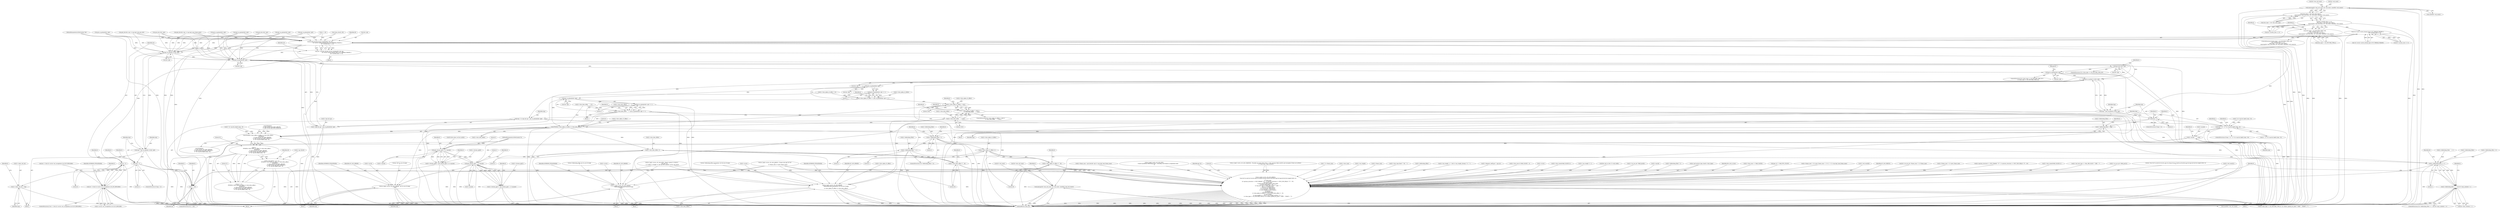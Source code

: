 digraph "0_FFmpeg_29ffeef5e73b8f41ff3a3f2242d356759c66f91f@API" {
"1002280" [label="(Call,memcmp(h0->last_ref_count, h0->ref_count, sizeof(h0->ref_count)))"];
"1002274" [label="(Call,slice_type != h0->last_slice_type ||\n         memcmp(h0->last_ref_count, h0->ref_count, sizeof(h0->ref_count)))"];
"1002268" [label="(Call,h0->current_slice == 0 ||\n         slice_type != h0->last_slice_type ||\n         memcmp(h0->last_ref_count, h0->ref_count, sizeof(h0->ref_count)))"];
"1002264" [label="(Call,slice_type != AV_PICTURE_TYPE_I &&\n        (h0->current_slice == 0 ||\n         slice_type != h0->last_slice_type ||\n         memcmp(h0->last_ref_count, h0->ref_count, sizeof(h0->ref_count))))"];
"1002417" [label="(Call,!(h->avctx->active_thread_type & FF_THREAD_FRAME) ||\n                                             h0->current_slice == 0)"];
"1002411" [label="(Call,ff_h264_decode_ref_pic_marking(h0, &h->gb,\n                                             !(h->avctx->active_thread_type & FF_THREAD_FRAME) ||\n                                             h0->current_slice == 0))"];
"1002409" [label="(Call,ret = ff_h264_decode_ref_pic_marking(h0, &h->gb,\n                                             !(h->avctx->active_thread_type & FF_THREAD_FRAME) ||\n                                             h0->current_slice == 0))"];
"1002433" [label="(Call,ret < 0)"];
"1002432" [label="(Call,ret < 0 && (h->avctx->err_recognition & AV_EF_EXPLODE))"];
"1002502" [label="(Call,get_ue_golomb_31(&h->gb))"];
"1002500" [label="(Call,tmp = get_ue_golomb_31(&h->gb))"];
"1002508" [label="(Call,tmp > 2)"];
"1002520" [label="(Call,h->cabac_init_idc = tmp)"];
"1002538" [label="(Call,get_se_golomb(&h->gb))"];
"1002530" [label="(Call,tmp = h->pps.init_qp + get_se_golomb(&h->gb))"];
"1002544" [label="(Call,tmp > 51 + 6 * (h->sps.bit_depth_luma - 8))"];
"1002558" [label="(Call,av_log(h->avctx, AV_LOG_ERROR, \"QP %u out of range\n\", tmp))"];
"1002567" [label="(Call,h->qscale       = tmp)"];
"1002578" [label="(Call,get_chroma_qp(h, 0, h->qscale))"];
"1002572" [label="(Call,h->chroma_qp[0] = get_chroma_qp(h, 0, h->qscale))"];
"1002590" [label="(Call,get_chroma_qp(h, 1, h->qscale))"];
"1002584" [label="(Call,h->chroma_qp[1] = get_chroma_qp(h, 1, h->qscale))"];
"1002844" [label="(Call,h != h0)"];
"1003314" [label="(Call,av_log(h->avctx, AV_LOG_DEBUG,\n               \"slice:%d %s mb:%d %c%s%s pps:%u frame:%d poc:%d/%d ref:%d/%d qp:%d loop:%d:%d:%d weight:%d%s %s\n\",\n               h->slice_num,\n               (h->picture_structure == PICT_FRAME ? \"F\" : h->picture_structure == PICT_TOP_FIELD ? \"T\" : \"B\"),\n               first_mb_in_slice,\n               av_get_picture_type_char(h->slice_type),\n               h->slice_type_fixed ? \" fix\" : \"\",\n               h->nal_unit_type == NAL_IDR_SLICE ? \" IDR\" : \"\",\n               pps_id, h->frame_num,\n               h->cur_pic_ptr->field_poc[0],\n               h->cur_pic_ptr->field_poc[1],\n               h->ref_count[0], h->ref_count[1],\n               h->qscale,\n               h->deblocking_filter,\n               h->slice_alpha_c0_offset / 2 - 26, h->slice_beta_offset / 2 - 26,\n               h->use_weight,\n               h->use_weight == 1 && h->use_weight_chroma ? \"c\" : \"\",\n               h->slice_type == AV_PICTURE_TYPE_B ? (h->direct_spatial_mv_pred ? \"SPAT\" : \"TEMP\") : \"\"))"];
"1002532" [label="(Call,h->pps.init_qp + get_se_golomb(&h->gb))"];
"1002602" [label="(Call,get_bits1(&h->gb))"];
"1002619" [label="(Call,get_se_golomb(&h->gb))"];
"1002648" [label="(Call,get_ue_golomb_31(&h->gb))"];
"1002646" [label="(Call,tmp = get_ue_golomb_31(&h->gb))"];
"1002654" [label="(Call,tmp > 2)"];
"1002658" [label="(Call,av_log(h->avctx, AV_LOG_ERROR,\n                   \"deblocking_filter_idc %u out of range\n\", tmp))"];
"1002667" [label="(Call,h->deblocking_filter = tmp)"];
"1002673" [label="(Call,h->deblocking_filter < 2)"];
"1002678" [label="(Call,h->deblocking_filter ^= 1)"];
"1002794" [label="(Call,h->deblocking_filter == 1)"];
"1002793" [label="(Call,h->deblocking_filter == 1 && h0->max_contexts > 1)"];
"1002693" [label="(Call,get_se_golomb(&h->gb))"];
"1002692" [label="(Call,get_se_golomb(&h->gb) << 1)"];
"1002688" [label="(Call,h->slice_alpha_c0_offset += get_se_golomb(&h->gb) << 1)"];
"1002712" [label="(Call,h->slice_alpha_c0_offset > 104U)"];
"1002711" [label="(Call,h->slice_alpha_c0_offset > 104U ||\n                h->slice_beta_offset     > 104U)"];
"1002723" [label="(Call,av_log(h->avctx, AV_LOG_ERROR,\n                       \"deblocking filter parameters %d %d out of range\n\",\n                       h->slice_alpha_c0_offset, h->slice_beta_offset))"];
"1002865" [label="(Call,FFMIN(h->slice_alpha_c0_offset, h->slice_beta_offset))"];
"1002864" [label="(Call,FFMIN(h->slice_alpha_c0_offset, h->slice_beta_offset) -\n                   FFMAX3(0,\n                          h->pps.chroma_qp_index_offset[0],\n                          h->pps.chroma_qp_index_offset[1]) +\n                   6 * (h->sps.bit_depth_luma - 8))"];
"1002862" [label="(Call,52 -\n                   FFMIN(h->slice_alpha_c0_offset, h->slice_beta_offset) -\n                   FFMAX3(0,\n                          h->pps.chroma_qp_index_offset[0],\n                          h->pps.chroma_qp_index_offset[1]) +\n                   6 * (h->sps.bit_depth_luma - 8))"];
"1002856" [label="(Call,h->qp_thresh = 15 + 52 -\n                   FFMIN(h->slice_alpha_c0_offset, h->slice_beta_offset) -\n                   FFMAX3(0,\n                          h->pps.chroma_qp_index_offset[0],\n                          h->pps.chroma_qp_index_offset[1]) +\n                   6 * (h->sps.bit_depth_luma - 8))"];
"1002860" [label="(Call,15 + 52 -\n                   FFMIN(h->slice_alpha_c0_offset, h->slice_beta_offset) -\n                   FFMAX3(0,\n                          h->pps.chroma_qp_index_offset[0],\n                          h->pps.chroma_qp_index_offset[1]) +\n                   6 * (h->sps.bit_depth_luma - 8))"];
"1003392" [label="(Call,h->slice_alpha_c0_offset / 2)"];
"1003391" [label="(Call,h->slice_alpha_c0_offset / 2 - 26)"];
"1003399" [label="(Call,h->slice_beta_offset / 2)"];
"1003398" [label="(Call,h->slice_beta_offset / 2 - 26)"];
"1002704" [label="(Call,get_se_golomb(&h->gb))"];
"1002703" [label="(Call,get_se_golomb(&h->gb) << 1)"];
"1002699" [label="(Call,h->slice_beta_offset     += get_se_golomb(&h->gb) << 1)"];
"1002717" [label="(Call,h->slice_beta_offset     > 104U)"];
"1002903" [label="(Call,memcpy(h0->last_ref_count, h0->ref_count, sizeof(h0->last_ref_count)))"];
"1002910" [label="(Call,sizeof(h0->last_ref_count))"];
"1002692" [label="(Call,get_se_golomb(&h->gb) << 1)"];
"1002539" [label="(Call,&h->gb)"];
"1002195" [label="(Call,get_se_golomb(&h->gb))"];
"1002634" [label="(Call,h->slice_beta_offset     = 52)"];
"1003420" [label="(Call,h->slice_type == AV_PICTURE_TYPE_B ? (h->direct_spatial_mv_pred ? \"SPAT\" : \"TEMP\") : \"\")"];
"1000997" [label="(Call,get_bits(&h->gb, h->sps.log2_max_frame_num))"];
"1002646" [label="(Call,tmp = get_ue_golomb_31(&h->gb))"];
"1002435" [label="(Literal,0)"];
"1002411" [label="(Call,ff_h264_decode_ref_pic_marking(h0, &h->gb,\n                                             !(h->avctx->active_thread_type & FF_THREAD_FRAME) ||\n                                             h0->current_slice == 0))"];
"1002510" [label="(Literal,2)"];
"1003375" [label="(Call,h->ref_count[0])"];
"1003404" [label="(Literal,26)"];
"1002698" [label="(Literal,1)"];
"1002673" [label="(Call,h->deblocking_filter < 2)"];
"1002716" [label="(Literal,104U)"];
"1002566" [label="(Identifier,AVERROR_INVALIDDATA)"];
"1003318" [label="(Identifier,AV_LOG_DEBUG)"];
"1002543" [label="(ControlStructure,if (tmp > 51 + 6 * (h->sps.bit_depth_luma - 8)))"];
"1002568" [label="(Call,h->qscale)"];
"1001763" [label="(Call,h0->cur_pic_ptr->frame_num != h->frame_num)"];
"1002711" [label="(Call,h->slice_alpha_c0_offset > 104U ||\n                h->slice_beta_offset     > 104U)"];
"1002499" [label="(Block,)"];
"1002699" [label="(Call,h->slice_beta_offset     += get_se_golomb(&h->gb) << 1)"];
"1002524" [label="(Identifier,tmp)"];
"1001451" [label="(Call,h->frame_num != h->prev_frame_num)"];
"1002546" [label="(Call,51 + 6 * (h->sps.bit_depth_luma - 8))"];
"1002703" [label="(Call,get_se_golomb(&h->gb) << 1)"];
"1002439" [label="(Identifier,h)"];
"1002591" [label="(Identifier,h)"];
"1003406" [label="(Identifier,h)"];
"1002418" [label="(Call,!(h->avctx->active_thread_type & FF_THREAD_FRAME))"];
"1002560" [label="(Identifier,h)"];
"1002846" [label="(Identifier,h0)"];
"1003323" [label="(Call,h->picture_structure == PICT_FRAME ? \"F\" : h->picture_structure == PICT_TOP_FIELD ? \"T\" : \"B\")"];
"1002679" [label="(Call,h->deblocking_filter)"];
"1002563" [label="(Literal,\"QP %u out of range\n\")"];
"1002658" [label="(Call,av_log(h->avctx, AV_LOG_ERROR,\n                   \"deblocking_filter_idc %u out of range\n\", tmp))"];
"1002263" [label="(ControlStructure,if (slice_type != AV_PICTURE_TYPE_I &&\n        (h0->current_slice == 0 ||\n         slice_type != h0->last_slice_type ||\n         memcmp(h0->last_ref_count, h0->ref_count, sizeof(h0->ref_count)))))"];
"1002968" [label="(Call,h->slice_num&(MAX_SLICES-1))"];
"1002671" [label="(Identifier,tmp)"];
"1002713" [label="(Call,h->slice_alpha_c0_offset)"];
"1002573" [label="(Call,h->chroma_qp[0])"];
"1002662" [label="(Identifier,AV_LOG_ERROR)"];
"1002268" [label="(Call,h0->current_slice == 0 ||\n         slice_type != h0->last_slice_type ||\n         memcmp(h0->last_ref_count, h0->ref_count, sizeof(h0->ref_count)))"];
"1002717" [label="(Call,h->slice_beta_offset     > 104U)"];
"1002269" [label="(Call,h0->current_slice == 0)"];
"1002557" [label="(Block,)"];
"1002596" [label="(ControlStructure,if (h->slice_type == AV_PICTURE_TYPE_SP))"];
"1002736" [label="(Identifier,AVERROR_INVALIDDATA)"];
"1002280" [label="(Call,memcmp(h0->last_ref_count, h0->ref_count, sizeof(h0->ref_count)))"];
"1002431" [label="(ControlStructure,if (ret < 0 && (h->avctx->err_recognition & AV_EF_EXPLODE)))"];
"1000125" [label="(MethodParameterIn,H264Context *h)"];
"1002572" [label="(Call,h->chroma_qp[0] = get_chroma_qp(h, 0, h->qscale))"];
"1001083" [label="(Call,get_bits1(&h->gb))"];
"1003349" [label="(Call,h->nal_unit_type == NAL_IDR_SLICE ? \" IDR\" : \"\")"];
"1003368" [label="(Call,h->cur_pic_ptr->field_poc[1])"];
"1002845" [label="(Identifier,h)"];
"1002620" [label="(Call,&h->gb)"];
"1002701" [label="(Identifier,h)"];
"1002500" [label="(Call,tmp = get_ue_golomb_31(&h->gb))"];
"1002864" [label="(Call,FFMIN(h->slice_alpha_c0_offset, h->slice_beta_offset) -\n                   FFMAX3(0,\n                          h->pps.chroma_qp_index_offset[0],\n                          h->pps.chroma_qp_index_offset[1]) +\n                   6 * (h->sps.bit_depth_luma - 8))"];
"1003319" [label="(Literal,\"slice:%d %s mb:%d %c%s%s pps:%u frame:%d poc:%d/%d ref:%d/%d qp:%d loop:%d:%d:%d weight:%d%s %s\n\")"];
"1003380" [label="(Call,h->ref_count[1])"];
"1002862" [label="(Call,52 -\n                   FFMIN(h->slice_alpha_c0_offset, h->slice_beta_offset) -\n                   FFMAX3(0,\n                          h->pps.chroma_qp_index_offset[0],\n                          h->pps.chroma_qp_index_offset[1]) +\n                   6 * (h->sps.bit_depth_luma - 8))"];
"1002426" [label="(Call,h0->current_slice == 0)"];
"1002869" [label="(Call,h->slice_beta_offset)"];
"1002659" [label="(Call,h->avctx)"];
"1002579" [label="(Identifier,h)"];
"1002408" [label="(Block,)"];
"1002599" [label="(Identifier,h)"];
"1000993" [label="(Call,h->frame_num = get_bits(&h->gb, h->sps.log2_max_frame_num))"];
"1003435" [label="(MethodReturn,static int)"];
"1002585" [label="(Call,h->chroma_qp[1])"];
"1003391" [label="(Call,h->slice_alpha_c0_offset / 2 - 26)"];
"1002611" [label="(Identifier,h)"];
"1002410" [label="(Identifier,ret)"];
"1002522" [label="(Identifier,h)"];
"1002447" [label="(Identifier,h)"];
"1002680" [label="(Identifier,h)"];
"1002587" [label="(Identifier,h)"];
"1002660" [label="(Identifier,h)"];
"1002709" [label="(Literal,1)"];
"1002795" [label="(Call,h->deblocking_filter)"];
"1002590" [label="(Call,get_chroma_qp(h, 1, h->qscale))"];
"1002649" [label="(Call,&h->gb)"];
"1002832" [label="(Call,av_log(h->avctx, AV_LOG_INFO,\n                       \"Cannot parallelize deblocking type 1, decoding such frames in sequential order\n\"))"];
"1002297" [label="(Identifier,h)"];
"1000887" [label="(Call,av_log(h->avctx, AV_LOG_INFO, \"Reinit context to %dx%d, \"\n               \"pix_fmt: %s\n\", h->width, h->height, av_get_pix_fmt_name(h->avctx->pix_fmt)))"];
"1002664" [label="(Identifier,tmp)"];
"1002727" [label="(Identifier,AV_LOG_ERROR)"];
"1002520" [label="(Call,h->cabac_init_idc = tmp)"];
"1002436" [label="(Call,h->avctx->err_recognition & AV_EF_EXPLODE)"];
"1002503" [label="(Call,&h->gb)"];
"1002722" [label="(Block,)"];
"1002293" [label="(Identifier,h)"];
"1002122" [label="(Call,get_ue_golomb(&h->gb))"];
"1002417" [label="(Call,!(h->avctx->active_thread_type & FF_THREAD_FRAME) ||\n                                             h0->current_slice == 0)"];
"1000127" [label="(Block,)"];
"1003357" [label="(Identifier,pps_id)"];
"1002509" [label="(Identifier,tmp)"];
"1002688" [label="(Call,h->slice_alpha_c0_offset += get_se_golomb(&h->gb) << 1)"];
"1002654" [label="(Call,tmp > 2)"];
"1003403" [label="(Literal,2)"];
"1002548" [label="(Call,6 * (h->sps.bit_depth_luma - 8))"];
"1002678" [label="(Call,h->deblocking_filter ^= 1)"];
"1003398" [label="(Call,h->slice_beta_offset / 2 - 26)"];
"1002798" [label="(Literal,1)"];
"1002668" [label="(Call,h->deblocking_filter)"];
"1002409" [label="(Call,ret = ff_h264_decode_ref_pic_marking(h0, &h->gb,\n                                             !(h->avctx->active_thread_type & FF_THREAD_FRAME) ||\n                                             h0->current_slice == 0))"];
"1002287" [label="(Call,sizeof(h0->ref_count))"];
"1002562" [label="(Identifier,AV_LOG_ERROR)"];
"1002544" [label="(Call,tmp > 51 + 6 * (h->sps.bit_depth_luma - 8))"];
"1002873" [label="(Call,FFMAX3(0,\n                          h->pps.chroma_qp_index_offset[0],\n                          h->pps.chroma_qp_index_offset[1]))"];
"1002916" [label="(Identifier,h)"];
"1002674" [label="(Call,h->deblocking_filter)"];
"1002648" [label="(Call,get_ue_golomb_31(&h->gb))"];
"1001500" [label="(Call,av_log(h->avctx, AV_LOG_DEBUG, \"Frame num gap %d %d\n\",\n                   h->frame_num, h->prev_frame_num))"];
"1002712" [label="(Call,h->slice_alpha_c0_offset > 104U)"];
"1002889" [label="(Call,6 * (h->sps.bit_depth_luma - 8))"];
"1001917" [label="(Call,h != h0)"];
"1003401" [label="(Identifier,h)"];
"1002593" [label="(Call,h->qscale)"];
"1002694" [label="(Call,&h->gb)"];
"1002485" [label="(Call,ff_h264_direct_ref_list_init(h))"];
"1003434" [label="(Literal,0)"];
"1002682" [label="(Literal,1)"];
"1002860" [label="(Call,15 + 52 -\n                   FFMIN(h->slice_alpha_c0_offset, h->slice_beta_offset) -\n                   FFMAX3(0,\n                          h->pps.chroma_qp_index_offset[0],\n                          h->pps.chroma_qp_index_offset[1]) +\n                   6 * (h->sps.bit_depth_luma - 8))"];
"1003399" [label="(Call,h->slice_beta_offset / 2)"];
"1001620" [label="(Call,ret < 0 && (h->avctx->err_recognition & AV_EF_EXPLODE))"];
"1002564" [label="(Identifier,tmp)"];
"1002984" [label="(Call,av_log(h->avctx, AV_LOG_WARNING, \"Possibly too many slices (%d >= %d), increase MAX_SLICES and recompile if there are artifacts\n\", h->slice_num, MAX_SLICES))"];
"1002672" [label="(ControlStructure,if (h->deblocking_filter < 2))"];
"1002903" [label="(Call,memcpy(h0->last_ref_count, h0->ref_count, sizeof(h0->last_ref_count)))"];
"1002874" [label="(Literal,0)"];
"1002907" [label="(Call,h0->ref_count)"];
"1002097" [label="(Call,2 * h->frame_num)"];
"1002508" [label="(Call,tmp > 2)"];
"1002675" [label="(Identifier,h)"];
"1002432" [label="(Call,ret < 0 && (h->avctx->err_recognition & AV_EF_EXPLODE))"];
"1002657" [label="(Block,)"];
"1002571" [label="(Identifier,tmp)"];
"1002533" [label="(Call,h->pps.init_qp)"];
"1002281" [label="(Call,h0->last_ref_count)"];
"1002559" [label="(Call,h->avctx)"];
"1002275" [label="(Call,slice_type != h0->last_slice_type)"];
"1002434" [label="(Identifier,ret)"];
"1002666" [label="(Identifier,AVERROR_INVALIDDATA)"];
"1002723" [label="(Call,av_log(h->avctx, AV_LOG_ERROR,\n                       \"deblocking filter parameters %d %d out of range\n\",\n                       h->slice_alpha_c0_offset, h->slice_beta_offset))"];
"1002581" [label="(Call,h->qscale)"];
"1003320" [label="(Call,h->slice_num)"];
"1003392" [label="(Call,h->slice_alpha_c0_offset / 2)"];
"1002714" [label="(Identifier,h)"];
"1003397" [label="(Literal,26)"];
"1002521" [label="(Call,h->cabac_init_idc)"];
"1003405" [label="(Call,h->use_weight)"];
"1002653" [label="(ControlStructure,if (tmp > 2))"];
"1002725" [label="(Identifier,h)"];
"1002787" [label="(Call,h->deblocking_filter = 0)"];
"1002507" [label="(ControlStructure,if (tmp > 2))"];
"1002592" [label="(Literal,1)"];
"1002904" [label="(Call,h0->last_ref_count)"];
"1002578" [label="(Call,get_chroma_qp(h, 0, h->qscale))"];
"1003358" [label="(Call,h->frame_num)"];
"1002580" [label="(Literal,0)"];
"1003343" [label="(Call,h->slice_type_fixed ? \" fix\" : \"\")"];
"1002801" [label="(Identifier,h0)"];
"1002863" [label="(Literal,52)"];
"1003313" [label="(Block,)"];
"1002705" [label="(Call,&h->gb)"];
"1002729" [label="(Call,h->slice_alpha_c0_offset)"];
"1002502" [label="(Call,get_ue_golomb_31(&h->gb))"];
"1002647" [label="(Identifier,tmp)"];
"1002538" [label="(Call,get_se_golomb(&h->gb))"];
"1002629" [label="(Call,h->slice_alpha_c0_offset = 52)"];
"1002858" [label="(Identifier,h)"];
"1002663" [label="(Literal,\"deblocking_filter_idc %u out of range\n\")"];
"1002168" [label="(Call,get_se_golomb(&h->gb))"];
"1003388" [label="(Call,h->deblocking_filter)"];
"1003408" [label="(Call,h->use_weight == 1 && h->use_weight_chroma ? \"c\" : \"\")"];
"1002626" [label="(Identifier,h)"];
"1002284" [label="(Call,h0->ref_count)"];
"1002545" [label="(Identifier,tmp)"];
"1002693" [label="(Call,get_se_golomb(&h->gb))"];
"1002140" [label="(Call,get_bits(&h->gb, h->sps.log2_max_poc_lsb))"];
"1002558" [label="(Call,av_log(h->avctx, AV_LOG_ERROR, \"QP %u out of range\n\", tmp))"];
"1002719" [label="(Identifier,h)"];
"1002655" [label="(Identifier,tmp)"];
"1001073" [label="(Call,get_bits1(&h->gb))"];
"1000980" [label="(Call,h->dequant_coeff_pps != pps_id)"];
"1002794" [label="(Call,h->deblocking_filter == 1)"];
"1002718" [label="(Call,h->slice_beta_offset)"];
"1002689" [label="(Call,h->slice_alpha_c0_offset)"];
"1002444" [label="(Identifier,AVERROR_INVALIDDATA)"];
"1002433" [label="(Call,ret < 0)"];
"1002856" [label="(Call,h->qp_thresh = 15 + 52 -\n                   FFMIN(h->slice_alpha_c0_offset, h->slice_beta_offset) -\n                   FFMAX3(0,\n                          h->pps.chroma_qp_index_offset[0],\n                          h->pps.chroma_qp_index_offset[1]) +\n                   6 * (h->sps.bit_depth_luma - 8))"];
"1002900" [label="(Identifier,h0)"];
"1002667" [label="(Call,h->deblocking_filter = tmp)"];
"1003013" [label="(Call,h->slice_num & (MAX_SLICES - 1))"];
"1002645" [label="(Block,)"];
"1002687" [label="(Block,)"];
"1002669" [label="(Identifier,h)"];
"1002265" [label="(Call,slice_type != AV_PICTURE_TYPE_I)"];
"1003396" [label="(Literal,2)"];
"1002274" [label="(Call,slice_type != h0->last_slice_type ||\n         memcmp(h0->last_ref_count, h0->ref_count, sizeof(h0->ref_count)))"];
"1002792" [label="(ControlStructure,if (h->deblocking_filter == 1 && h0->max_contexts > 1))"];
"1002532" [label="(Call,h->pps.init_qp + get_se_golomb(&h->gb))"];
"1002857" [label="(Call,h->qp_thresh)"];
"1002501" [label="(Identifier,tmp)"];
"1002619" [label="(Call,get_se_golomb(&h->gb))"];
"1002567" [label="(Call,h->qscale       = tmp)"];
"1002843" [label="(ControlStructure,if (h != h0))"];
"1002685" [label="(Identifier,h)"];
"1002721" [label="(Literal,104U)"];
"1002793" [label="(Call,h->deblocking_filter == 1 && h0->max_contexts > 1)"];
"1003315" [label="(Call,h->avctx)"];
"1002514" [label="(Identifier,h)"];
"1002624" [label="(Call,h->deblocking_filter     = 1)"];
"1002220" [label="(Call,get_se_golomb(&h->gb))"];
"1002951" [label="(Call,h->slice_num&(MAX_SLICES-1))"];
"1003410" [label="(Call,h->use_weight == 1)"];
"1001923" [label="(Call,clone_slice(h, h0))"];
"1002732" [label="(Call,h->slice_beta_offset)"];
"1002412" [label="(Identifier,h0)"];
"1002866" [label="(Call,h->slice_alpha_c0_offset)"];
"1002531" [label="(Identifier,tmp)"];
"1002603" [label="(Call,&h->gb)"];
"1002844" [label="(Call,h != h0)"];
"1002575" [label="(Identifier,h)"];
"1002704" [label="(Call,get_se_golomb(&h->gb))"];
"1002872" [label="(Call,FFMAX3(0,\n                          h->pps.chroma_qp_index_offset[0],\n                          h->pps.chroma_qp_index_offset[1]) +\n                   6 * (h->sps.bit_depth_luma - 8))"];
"1002700" [label="(Call,h->slice_beta_offset)"];
"1002264" [label="(Call,slice_type != AV_PICTURE_TYPE_I &&\n        (h0->current_slice == 0 ||\n         slice_type != h0->last_slice_type ||\n         memcmp(h0->last_ref_count, h0->ref_count, sizeof(h0->ref_count))))"];
"1002569" [label="(Identifier,h)"];
"1002728" [label="(Literal,\"deblocking filter parameters %d %d out of range\n\")"];
"1002248" [label="(Call,get_ue_golomb(&h->gb))"];
"1003314" [label="(Call,av_log(h->avctx, AV_LOG_DEBUG,\n               \"slice:%d %s mb:%d %c%s%s pps:%u frame:%d poc:%d/%d ref:%d/%d qp:%d loop:%d:%d:%d weight:%d%s %s\n\",\n               h->slice_num,\n               (h->picture_structure == PICT_FRAME ? \"F\" : h->picture_structure == PICT_TOP_FIELD ? \"T\" : \"B\"),\n               first_mb_in_slice,\n               av_get_picture_type_char(h->slice_type),\n               h->slice_type_fixed ? \" fix\" : \"\",\n               h->nal_unit_type == NAL_IDR_SLICE ? \" IDR\" : \"\",\n               pps_id, h->frame_num,\n               h->cur_pic_ptr->field_poc[0],\n               h->cur_pic_ptr->field_poc[1],\n               h->ref_count[0], h->ref_count[1],\n               h->qscale,\n               h->deblocking_filter,\n               h->slice_alpha_c0_offset / 2 - 26, h->slice_beta_offset / 2 - 26,\n               h->use_weight,\n               h->use_weight == 1 && h->use_weight_chroma ? \"c\" : \"\",\n               h->slice_type == AV_PICTURE_TYPE_B ? (h->direct_spatial_mv_pred ? \"SPAT\" : \"TEMP\") : \"\"))"];
"1002850" [label="(Identifier,h)"];
"1002584" [label="(Call,h->chroma_qp[1] = get_chroma_qp(h, 1, h->qscale))"];
"1002031" [label="(Call,first_mb_in_slice / h->mb_width)"];
"1002724" [label="(Call,h->avctx)"];
"1003361" [label="(Call,h->cur_pic_ptr->field_poc[0])"];
"1003385" [label="(Call,h->qscale)"];
"1002710" [label="(ControlStructure,if (h->slice_alpha_c0_offset > 104U ||\n                h->slice_beta_offset     > 104U))"];
"1002677" [label="(Literal,2)"];
"1002814" [label="(Call,h->deblocking_filter = 2)"];
"1002530" [label="(Call,tmp = h->pps.init_qp + get_se_golomb(&h->gb))"];
"1002861" [label="(Literal,15)"];
"1002607" [label="(ControlStructure,if (h->slice_type == AV_PICTURE_TYPE_SP ||\n        h->slice_type == AV_PICTURE_TYPE_SI))"];
"1003339" [label="(Call,av_get_picture_type_char(h->slice_type))"];
"1003393" [label="(Call,h->slice_alpha_c0_offset)"];
"1002602" [label="(Call,get_bits1(&h->gb))"];
"1003338" [label="(Identifier,first_mb_in_slice)"];
"1002978" [label="(Call,h->slice_num >= MAX_SLICES)"];
"1002799" [label="(Call,h0->max_contexts > 1)"];
"1002656" [label="(Literal,2)"];
"1002413" [label="(Call,&h->gb)"];
"1000306" [label="(Call,pps_id >= MAX_PPS_COUNT)"];
"1002865" [label="(Call,FFMIN(h->slice_alpha_c0_offset, h->slice_beta_offset))"];
"1003400" [label="(Call,h->slice_beta_offset)"];
"1002809" [label="(Identifier,h)"];
"1000126" [label="(MethodParameterIn,H264Context *h0)"];
"1001469" [label="(Call,h->frame_num != (h->prev_frame_num + 1) % (1 << h->sps.log2_max_frame_num))"];
"1002527" [label="(Identifier,h)"];
"1002742" [label="(Identifier,h)"];
"1002280" -> "1002274"  [label="AST: "];
"1002280" -> "1002287"  [label="CFG: "];
"1002281" -> "1002280"  [label="AST: "];
"1002284" -> "1002280"  [label="AST: "];
"1002287" -> "1002280"  [label="AST: "];
"1002274" -> "1002280"  [label="CFG: "];
"1002280" -> "1003435"  [label="DDG: "];
"1002280" -> "1003435"  [label="DDG: "];
"1002280" -> "1002274"  [label="DDG: "];
"1002280" -> "1002274"  [label="DDG: "];
"1002280" -> "1002903"  [label="DDG: "];
"1002274" -> "1002268"  [label="AST: "];
"1002274" -> "1002275"  [label="CFG: "];
"1002275" -> "1002274"  [label="AST: "];
"1002268" -> "1002274"  [label="CFG: "];
"1002274" -> "1003435"  [label="DDG: "];
"1002274" -> "1003435"  [label="DDG: "];
"1002274" -> "1002268"  [label="DDG: "];
"1002274" -> "1002268"  [label="DDG: "];
"1002275" -> "1002274"  [label="DDG: "];
"1002275" -> "1002274"  [label="DDG: "];
"1002268" -> "1002264"  [label="AST: "];
"1002268" -> "1002269"  [label="CFG: "];
"1002269" -> "1002268"  [label="AST: "];
"1002264" -> "1002268"  [label="CFG: "];
"1002268" -> "1003435"  [label="DDG: "];
"1002268" -> "1003435"  [label="DDG: "];
"1002268" -> "1002264"  [label="DDG: "];
"1002268" -> "1002264"  [label="DDG: "];
"1002269" -> "1002268"  [label="DDG: "];
"1002269" -> "1002268"  [label="DDG: "];
"1002268" -> "1002417"  [label="DDG: "];
"1002264" -> "1002263"  [label="AST: "];
"1002264" -> "1002265"  [label="CFG: "];
"1002265" -> "1002264"  [label="AST: "];
"1002293" -> "1002264"  [label="CFG: "];
"1002297" -> "1002264"  [label="CFG: "];
"1002264" -> "1003435"  [label="DDG: "];
"1002264" -> "1003435"  [label="DDG: "];
"1002264" -> "1003435"  [label="DDG: "];
"1002265" -> "1002264"  [label="DDG: "];
"1002265" -> "1002264"  [label="DDG: "];
"1002417" -> "1002411"  [label="AST: "];
"1002417" -> "1002418"  [label="CFG: "];
"1002417" -> "1002426"  [label="CFG: "];
"1002418" -> "1002417"  [label="AST: "];
"1002426" -> "1002417"  [label="AST: "];
"1002411" -> "1002417"  [label="CFG: "];
"1002417" -> "1003435"  [label="DDG: "];
"1002417" -> "1003435"  [label="DDG: "];
"1002417" -> "1002411"  [label="DDG: "];
"1002417" -> "1002411"  [label="DDG: "];
"1002418" -> "1002417"  [label="DDG: "];
"1002426" -> "1002417"  [label="DDG: "];
"1002426" -> "1002417"  [label="DDG: "];
"1002411" -> "1002409"  [label="AST: "];
"1002412" -> "1002411"  [label="AST: "];
"1002413" -> "1002411"  [label="AST: "];
"1002409" -> "1002411"  [label="CFG: "];
"1002411" -> "1003435"  [label="DDG: "];
"1002411" -> "1003435"  [label="DDG: "];
"1002411" -> "1003435"  [label="DDG: "];
"1002411" -> "1002409"  [label="DDG: "];
"1002411" -> "1002409"  [label="DDG: "];
"1002411" -> "1002409"  [label="DDG: "];
"1001917" -> "1002411"  [label="DDG: "];
"1001923" -> "1002411"  [label="DDG: "];
"1000126" -> "1002411"  [label="DDG: "];
"1001073" -> "1002411"  [label="DDG: "];
"1000997" -> "1002411"  [label="DDG: "];
"1002220" -> "1002411"  [label="DDG: "];
"1002248" -> "1002411"  [label="DDG: "];
"1002195" -> "1002411"  [label="DDG: "];
"1002168" -> "1002411"  [label="DDG: "];
"1001083" -> "1002411"  [label="DDG: "];
"1002122" -> "1002411"  [label="DDG: "];
"1002140" -> "1002411"  [label="DDG: "];
"1002411" -> "1002502"  [label="DDG: "];
"1002411" -> "1002538"  [label="DDG: "];
"1002411" -> "1002844"  [label="DDG: "];
"1002409" -> "1002408"  [label="AST: "];
"1002410" -> "1002409"  [label="AST: "];
"1002434" -> "1002409"  [label="CFG: "];
"1002409" -> "1003435"  [label="DDG: "];
"1002409" -> "1002433"  [label="DDG: "];
"1002433" -> "1002432"  [label="AST: "];
"1002433" -> "1002435"  [label="CFG: "];
"1002434" -> "1002433"  [label="AST: "];
"1002435" -> "1002433"  [label="AST: "];
"1002439" -> "1002433"  [label="CFG: "];
"1002432" -> "1002433"  [label="CFG: "];
"1002433" -> "1003435"  [label="DDG: "];
"1002433" -> "1002432"  [label="DDG: "];
"1002433" -> "1002432"  [label="DDG: "];
"1002432" -> "1002431"  [label="AST: "];
"1002432" -> "1002436"  [label="CFG: "];
"1002436" -> "1002432"  [label="AST: "];
"1002444" -> "1002432"  [label="CFG: "];
"1002447" -> "1002432"  [label="CFG: "];
"1002432" -> "1003435"  [label="DDG: "];
"1002432" -> "1003435"  [label="DDG: "];
"1002432" -> "1003435"  [label="DDG: "];
"1001620" -> "1002432"  [label="DDG: "];
"1002436" -> "1002432"  [label="DDG: "];
"1002436" -> "1002432"  [label="DDG: "];
"1002502" -> "1002500"  [label="AST: "];
"1002502" -> "1002503"  [label="CFG: "];
"1002503" -> "1002502"  [label="AST: "];
"1002500" -> "1002502"  [label="CFG: "];
"1002502" -> "1003435"  [label="DDG: "];
"1002502" -> "1002500"  [label="DDG: "];
"1001073" -> "1002502"  [label="DDG: "];
"1000997" -> "1002502"  [label="DDG: "];
"1002220" -> "1002502"  [label="DDG: "];
"1002248" -> "1002502"  [label="DDG: "];
"1002168" -> "1002502"  [label="DDG: "];
"1001083" -> "1002502"  [label="DDG: "];
"1002122" -> "1002502"  [label="DDG: "];
"1002140" -> "1002502"  [label="DDG: "];
"1002195" -> "1002502"  [label="DDG: "];
"1002502" -> "1002538"  [label="DDG: "];
"1002500" -> "1002499"  [label="AST: "];
"1002501" -> "1002500"  [label="AST: "];
"1002509" -> "1002500"  [label="CFG: "];
"1002500" -> "1003435"  [label="DDG: "];
"1002500" -> "1002508"  [label="DDG: "];
"1002508" -> "1002507"  [label="AST: "];
"1002508" -> "1002510"  [label="CFG: "];
"1002509" -> "1002508"  [label="AST: "];
"1002510" -> "1002508"  [label="AST: "];
"1002514" -> "1002508"  [label="CFG: "];
"1002522" -> "1002508"  [label="CFG: "];
"1002508" -> "1003435"  [label="DDG: "];
"1002508" -> "1003435"  [label="DDG: "];
"1002508" -> "1002520"  [label="DDG: "];
"1002520" -> "1002499"  [label="AST: "];
"1002520" -> "1002524"  [label="CFG: "];
"1002521" -> "1002520"  [label="AST: "];
"1002524" -> "1002520"  [label="AST: "];
"1002527" -> "1002520"  [label="CFG: "];
"1002520" -> "1003435"  [label="DDG: "];
"1002538" -> "1002532"  [label="AST: "];
"1002538" -> "1002539"  [label="CFG: "];
"1002539" -> "1002538"  [label="AST: "];
"1002532" -> "1002538"  [label="CFG: "];
"1002538" -> "1003435"  [label="DDG: "];
"1002538" -> "1002530"  [label="DDG: "];
"1002538" -> "1002532"  [label="DDG: "];
"1001073" -> "1002538"  [label="DDG: "];
"1000997" -> "1002538"  [label="DDG: "];
"1002220" -> "1002538"  [label="DDG: "];
"1002248" -> "1002538"  [label="DDG: "];
"1002168" -> "1002538"  [label="DDG: "];
"1001083" -> "1002538"  [label="DDG: "];
"1002122" -> "1002538"  [label="DDG: "];
"1002140" -> "1002538"  [label="DDG: "];
"1002195" -> "1002538"  [label="DDG: "];
"1002538" -> "1002602"  [label="DDG: "];
"1002538" -> "1002619"  [label="DDG: "];
"1002538" -> "1002648"  [label="DDG: "];
"1002530" -> "1000127"  [label="AST: "];
"1002530" -> "1002532"  [label="CFG: "];
"1002531" -> "1002530"  [label="AST: "];
"1002532" -> "1002530"  [label="AST: "];
"1002545" -> "1002530"  [label="CFG: "];
"1002530" -> "1003435"  [label="DDG: "];
"1002530" -> "1002544"  [label="DDG: "];
"1002544" -> "1002543"  [label="AST: "];
"1002544" -> "1002546"  [label="CFG: "];
"1002545" -> "1002544"  [label="AST: "];
"1002546" -> "1002544"  [label="AST: "];
"1002560" -> "1002544"  [label="CFG: "];
"1002569" -> "1002544"  [label="CFG: "];
"1002544" -> "1003435"  [label="DDG: "];
"1002544" -> "1003435"  [label="DDG: "];
"1002548" -> "1002544"  [label="DDG: "];
"1002548" -> "1002544"  [label="DDG: "];
"1002544" -> "1002558"  [label="DDG: "];
"1002544" -> "1002567"  [label="DDG: "];
"1002558" -> "1002557"  [label="AST: "];
"1002558" -> "1002564"  [label="CFG: "];
"1002559" -> "1002558"  [label="AST: "];
"1002562" -> "1002558"  [label="AST: "];
"1002563" -> "1002558"  [label="AST: "];
"1002564" -> "1002558"  [label="AST: "];
"1002566" -> "1002558"  [label="CFG: "];
"1002558" -> "1003435"  [label="DDG: "];
"1002558" -> "1003435"  [label="DDG: "];
"1002558" -> "1003435"  [label="DDG: "];
"1002558" -> "1003435"  [label="DDG: "];
"1000887" -> "1002558"  [label="DDG: "];
"1001500" -> "1002558"  [label="DDG: "];
"1002567" -> "1000127"  [label="AST: "];
"1002567" -> "1002571"  [label="CFG: "];
"1002568" -> "1002567"  [label="AST: "];
"1002571" -> "1002567"  [label="AST: "];
"1002575" -> "1002567"  [label="CFG: "];
"1002567" -> "1003435"  [label="DDG: "];
"1002567" -> "1002578"  [label="DDG: "];
"1002578" -> "1002572"  [label="AST: "];
"1002578" -> "1002581"  [label="CFG: "];
"1002579" -> "1002578"  [label="AST: "];
"1002580" -> "1002578"  [label="AST: "];
"1002581" -> "1002578"  [label="AST: "];
"1002572" -> "1002578"  [label="CFG: "];
"1002578" -> "1002572"  [label="DDG: "];
"1002578" -> "1002572"  [label="DDG: "];
"1002578" -> "1002572"  [label="DDG: "];
"1002485" -> "1002578"  [label="DDG: "];
"1000125" -> "1002578"  [label="DDG: "];
"1002578" -> "1002590"  [label="DDG: "];
"1002578" -> "1002590"  [label="DDG: "];
"1002572" -> "1000127"  [label="AST: "];
"1002573" -> "1002572"  [label="AST: "];
"1002587" -> "1002572"  [label="CFG: "];
"1002572" -> "1003435"  [label="DDG: "];
"1002572" -> "1003435"  [label="DDG: "];
"1002590" -> "1002584"  [label="AST: "];
"1002590" -> "1002593"  [label="CFG: "];
"1002591" -> "1002590"  [label="AST: "];
"1002592" -> "1002590"  [label="AST: "];
"1002593" -> "1002590"  [label="AST: "];
"1002584" -> "1002590"  [label="CFG: "];
"1002590" -> "1003435"  [label="DDG: "];
"1002590" -> "1003435"  [label="DDG: "];
"1002590" -> "1002584"  [label="DDG: "];
"1002590" -> "1002584"  [label="DDG: "];
"1002590" -> "1002584"  [label="DDG: "];
"1000125" -> "1002590"  [label="DDG: "];
"1002590" -> "1002844"  [label="DDG: "];
"1002590" -> "1003314"  [label="DDG: "];
"1002584" -> "1000127"  [label="AST: "];
"1002585" -> "1002584"  [label="AST: "];
"1002599" -> "1002584"  [label="CFG: "];
"1002584" -> "1003435"  [label="DDG: "];
"1002584" -> "1003435"  [label="DDG: "];
"1002844" -> "1002843"  [label="AST: "];
"1002844" -> "1002846"  [label="CFG: "];
"1002845" -> "1002844"  [label="AST: "];
"1002846" -> "1002844"  [label="AST: "];
"1002850" -> "1002844"  [label="CFG: "];
"1002858" -> "1002844"  [label="CFG: "];
"1002844" -> "1003435"  [label="DDG: "];
"1002844" -> "1003435"  [label="DDG: "];
"1002844" -> "1003435"  [label="DDG: "];
"1000125" -> "1002844"  [label="DDG: "];
"1001917" -> "1002844"  [label="DDG: "];
"1001923" -> "1002844"  [label="DDG: "];
"1000126" -> "1002844"  [label="DDG: "];
"1003314" -> "1003313"  [label="AST: "];
"1003314" -> "1003420"  [label="CFG: "];
"1003315" -> "1003314"  [label="AST: "];
"1003318" -> "1003314"  [label="AST: "];
"1003319" -> "1003314"  [label="AST: "];
"1003320" -> "1003314"  [label="AST: "];
"1003323" -> "1003314"  [label="AST: "];
"1003338" -> "1003314"  [label="AST: "];
"1003339" -> "1003314"  [label="AST: "];
"1003343" -> "1003314"  [label="AST: "];
"1003349" -> "1003314"  [label="AST: "];
"1003357" -> "1003314"  [label="AST: "];
"1003358" -> "1003314"  [label="AST: "];
"1003361" -> "1003314"  [label="AST: "];
"1003368" -> "1003314"  [label="AST: "];
"1003375" -> "1003314"  [label="AST: "];
"1003380" -> "1003314"  [label="AST: "];
"1003385" -> "1003314"  [label="AST: "];
"1003388" -> "1003314"  [label="AST: "];
"1003391" -> "1003314"  [label="AST: "];
"1003398" -> "1003314"  [label="AST: "];
"1003405" -> "1003314"  [label="AST: "];
"1003408" -> "1003314"  [label="AST: "];
"1003420" -> "1003314"  [label="AST: "];
"1003434" -> "1003314"  [label="CFG: "];
"1003314" -> "1003435"  [label="DDG: "];
"1003314" -> "1003435"  [label="DDG: "];
"1003314" -> "1003435"  [label="DDG: "];
"1003314" -> "1003435"  [label="DDG: "];
"1003314" -> "1003435"  [label="DDG: "];
"1003314" -> "1003435"  [label="DDG: "];
"1003314" -> "1003435"  [label="DDG: "];
"1003314" -> "1003435"  [label="DDG: "];
"1003314" -> "1003435"  [label="DDG: "];
"1003314" -> "1003435"  [label="DDG: "];
"1003314" -> "1003435"  [label="DDG: "];
"1003314" -> "1003435"  [label="DDG: "];
"1003314" -> "1003435"  [label="DDG: "];
"1003314" -> "1003435"  [label="DDG: "];
"1003314" -> "1003435"  [label="DDG: "];
"1003314" -> "1003435"  [label="DDG: "];
"1003314" -> "1003435"  [label="DDG: "];
"1003314" -> "1003435"  [label="DDG: "];
"1003314" -> "1003435"  [label="DDG: "];
"1003314" -> "1003435"  [label="DDG: "];
"1003314" -> "1003435"  [label="DDG: "];
"1003314" -> "1003435"  [label="DDG: "];
"1002984" -> "1003314"  [label="DDG: "];
"1002984" -> "1003314"  [label="DDG: "];
"1002832" -> "1003314"  [label="DDG: "];
"1000887" -> "1003314"  [label="DDG: "];
"1001500" -> "1003314"  [label="DDG: "];
"1001500" -> "1003314"  [label="DDG: "];
"1002968" -> "1003314"  [label="DDG: "];
"1002978" -> "1003314"  [label="DDG: "];
"1002951" -> "1003314"  [label="DDG: "];
"1003013" -> "1003314"  [label="DDG: "];
"1002031" -> "1003314"  [label="DDG: "];
"1003339" -> "1003314"  [label="DDG: "];
"1000980" -> "1003314"  [label="DDG: "];
"1000306" -> "1003314"  [label="DDG: "];
"1002097" -> "1003314"  [label="DDG: "];
"1001451" -> "1003314"  [label="DDG: "];
"1001763" -> "1003314"  [label="DDG: "];
"1000993" -> "1003314"  [label="DDG: "];
"1001469" -> "1003314"  [label="DDG: "];
"1002814" -> "1003314"  [label="DDG: "];
"1002794" -> "1003314"  [label="DDG: "];
"1003391" -> "1003314"  [label="DDG: "];
"1003391" -> "1003314"  [label="DDG: "];
"1003398" -> "1003314"  [label="DDG: "];
"1003398" -> "1003314"  [label="DDG: "];
"1003410" -> "1003314"  [label="DDG: "];
"1002533" -> "1002532"  [label="AST: "];
"1002532" -> "1003435"  [label="DDG: "];
"1002532" -> "1003435"  [label="DDG: "];
"1002602" -> "1002596"  [label="AST: "];
"1002602" -> "1002603"  [label="CFG: "];
"1002603" -> "1002602"  [label="AST: "];
"1002611" -> "1002602"  [label="CFG: "];
"1002602" -> "1003435"  [label="DDG: "];
"1002602" -> "1003435"  [label="DDG: "];
"1002602" -> "1002619"  [label="DDG: "];
"1002602" -> "1002648"  [label="DDG: "];
"1002619" -> "1002607"  [label="AST: "];
"1002619" -> "1002620"  [label="CFG: "];
"1002620" -> "1002619"  [label="AST: "];
"1002626" -> "1002619"  [label="CFG: "];
"1002619" -> "1003435"  [label="DDG: "];
"1002619" -> "1003435"  [label="DDG: "];
"1002619" -> "1002648"  [label="DDG: "];
"1002648" -> "1002646"  [label="AST: "];
"1002648" -> "1002649"  [label="CFG: "];
"1002649" -> "1002648"  [label="AST: "];
"1002646" -> "1002648"  [label="CFG: "];
"1002648" -> "1003435"  [label="DDG: "];
"1002648" -> "1002646"  [label="DDG: "];
"1002648" -> "1002693"  [label="DDG: "];
"1002646" -> "1002645"  [label="AST: "];
"1002647" -> "1002646"  [label="AST: "];
"1002655" -> "1002646"  [label="CFG: "];
"1002646" -> "1003435"  [label="DDG: "];
"1002646" -> "1002654"  [label="DDG: "];
"1002654" -> "1002653"  [label="AST: "];
"1002654" -> "1002656"  [label="CFG: "];
"1002655" -> "1002654"  [label="AST: "];
"1002656" -> "1002654"  [label="AST: "];
"1002660" -> "1002654"  [label="CFG: "];
"1002669" -> "1002654"  [label="CFG: "];
"1002654" -> "1003435"  [label="DDG: "];
"1002654" -> "1002658"  [label="DDG: "];
"1002654" -> "1002667"  [label="DDG: "];
"1002658" -> "1002657"  [label="AST: "];
"1002658" -> "1002664"  [label="CFG: "];
"1002659" -> "1002658"  [label="AST: "];
"1002662" -> "1002658"  [label="AST: "];
"1002663" -> "1002658"  [label="AST: "];
"1002664" -> "1002658"  [label="AST: "];
"1002666" -> "1002658"  [label="CFG: "];
"1002658" -> "1003435"  [label="DDG: "];
"1002658" -> "1003435"  [label="DDG: "];
"1002658" -> "1003435"  [label="DDG: "];
"1002658" -> "1003435"  [label="DDG: "];
"1000887" -> "1002658"  [label="DDG: "];
"1001500" -> "1002658"  [label="DDG: "];
"1002667" -> "1002645"  [label="AST: "];
"1002667" -> "1002671"  [label="CFG: "];
"1002668" -> "1002667"  [label="AST: "];
"1002671" -> "1002667"  [label="AST: "];
"1002675" -> "1002667"  [label="CFG: "];
"1002667" -> "1003435"  [label="DDG: "];
"1002667" -> "1002673"  [label="DDG: "];
"1002673" -> "1002672"  [label="AST: "];
"1002673" -> "1002677"  [label="CFG: "];
"1002674" -> "1002673"  [label="AST: "];
"1002677" -> "1002673"  [label="AST: "];
"1002680" -> "1002673"  [label="CFG: "];
"1002685" -> "1002673"  [label="CFG: "];
"1002673" -> "1003435"  [label="DDG: "];
"1002673" -> "1003435"  [label="DDG: "];
"1002673" -> "1002678"  [label="DDG: "];
"1002673" -> "1002794"  [label="DDG: "];
"1002678" -> "1002672"  [label="AST: "];
"1002678" -> "1002682"  [label="CFG: "];
"1002679" -> "1002678"  [label="AST: "];
"1002682" -> "1002678"  [label="AST: "];
"1002685" -> "1002678"  [label="CFG: "];
"1002678" -> "1003435"  [label="DDG: "];
"1002678" -> "1003435"  [label="DDG: "];
"1002678" -> "1002794"  [label="DDG: "];
"1002794" -> "1002793"  [label="AST: "];
"1002794" -> "1002798"  [label="CFG: "];
"1002795" -> "1002794"  [label="AST: "];
"1002798" -> "1002794"  [label="AST: "];
"1002801" -> "1002794"  [label="CFG: "];
"1002793" -> "1002794"  [label="CFG: "];
"1002794" -> "1003435"  [label="DDG: "];
"1002794" -> "1002793"  [label="DDG: "];
"1002794" -> "1002793"  [label="DDG: "];
"1002787" -> "1002794"  [label="DDG: "];
"1002624" -> "1002794"  [label="DDG: "];
"1002793" -> "1002792"  [label="AST: "];
"1002793" -> "1002799"  [label="CFG: "];
"1002799" -> "1002793"  [label="AST: "];
"1002809" -> "1002793"  [label="CFG: "];
"1002858" -> "1002793"  [label="CFG: "];
"1002793" -> "1003435"  [label="DDG: "];
"1002793" -> "1003435"  [label="DDG: "];
"1002793" -> "1003435"  [label="DDG: "];
"1002799" -> "1002793"  [label="DDG: "];
"1002799" -> "1002793"  [label="DDG: "];
"1002693" -> "1002692"  [label="AST: "];
"1002693" -> "1002694"  [label="CFG: "];
"1002694" -> "1002693"  [label="AST: "];
"1002698" -> "1002693"  [label="CFG: "];
"1002693" -> "1002692"  [label="DDG: "];
"1002693" -> "1002704"  [label="DDG: "];
"1002692" -> "1002688"  [label="AST: "];
"1002692" -> "1002698"  [label="CFG: "];
"1002698" -> "1002692"  [label="AST: "];
"1002688" -> "1002692"  [label="CFG: "];
"1002692" -> "1002688"  [label="DDG: "];
"1002692" -> "1002688"  [label="DDG: "];
"1002688" -> "1002687"  [label="AST: "];
"1002689" -> "1002688"  [label="AST: "];
"1002701" -> "1002688"  [label="CFG: "];
"1002629" -> "1002688"  [label="DDG: "];
"1002688" -> "1002712"  [label="DDG: "];
"1002712" -> "1002711"  [label="AST: "];
"1002712" -> "1002716"  [label="CFG: "];
"1002713" -> "1002712"  [label="AST: "];
"1002716" -> "1002712"  [label="AST: "];
"1002719" -> "1002712"  [label="CFG: "];
"1002711" -> "1002712"  [label="CFG: "];
"1002712" -> "1003435"  [label="DDG: "];
"1002712" -> "1002711"  [label="DDG: "];
"1002712" -> "1002711"  [label="DDG: "];
"1002712" -> "1002723"  [label="DDG: "];
"1002712" -> "1002865"  [label="DDG: "];
"1002711" -> "1002710"  [label="AST: "];
"1002711" -> "1002717"  [label="CFG: "];
"1002717" -> "1002711"  [label="AST: "];
"1002725" -> "1002711"  [label="CFG: "];
"1002742" -> "1002711"  [label="CFG: "];
"1002711" -> "1003435"  [label="DDG: "];
"1002711" -> "1003435"  [label="DDG: "];
"1002711" -> "1003435"  [label="DDG: "];
"1002717" -> "1002711"  [label="DDG: "];
"1002717" -> "1002711"  [label="DDG: "];
"1002723" -> "1002722"  [label="AST: "];
"1002723" -> "1002732"  [label="CFG: "];
"1002724" -> "1002723"  [label="AST: "];
"1002727" -> "1002723"  [label="AST: "];
"1002728" -> "1002723"  [label="AST: "];
"1002729" -> "1002723"  [label="AST: "];
"1002732" -> "1002723"  [label="AST: "];
"1002736" -> "1002723"  [label="CFG: "];
"1002723" -> "1003435"  [label="DDG: "];
"1002723" -> "1003435"  [label="DDG: "];
"1002723" -> "1003435"  [label="DDG: "];
"1002723" -> "1003435"  [label="DDG: "];
"1002723" -> "1003435"  [label="DDG: "];
"1000887" -> "1002723"  [label="DDG: "];
"1001500" -> "1002723"  [label="DDG: "];
"1002699" -> "1002723"  [label="DDG: "];
"1002717" -> "1002723"  [label="DDG: "];
"1002865" -> "1002864"  [label="AST: "];
"1002865" -> "1002869"  [label="CFG: "];
"1002866" -> "1002865"  [label="AST: "];
"1002869" -> "1002865"  [label="AST: "];
"1002874" -> "1002865"  [label="CFG: "];
"1002865" -> "1003435"  [label="DDG: "];
"1002865" -> "1003435"  [label="DDG: "];
"1002865" -> "1002864"  [label="DDG: "];
"1002865" -> "1002864"  [label="DDG: "];
"1002629" -> "1002865"  [label="DDG: "];
"1002699" -> "1002865"  [label="DDG: "];
"1002634" -> "1002865"  [label="DDG: "];
"1002717" -> "1002865"  [label="DDG: "];
"1002865" -> "1003392"  [label="DDG: "];
"1002865" -> "1003399"  [label="DDG: "];
"1002864" -> "1002862"  [label="AST: "];
"1002864" -> "1002872"  [label="CFG: "];
"1002872" -> "1002864"  [label="AST: "];
"1002862" -> "1002864"  [label="CFG: "];
"1002864" -> "1003435"  [label="DDG: "];
"1002864" -> "1003435"  [label="DDG: "];
"1002864" -> "1002862"  [label="DDG: "];
"1002864" -> "1002862"  [label="DDG: "];
"1002873" -> "1002864"  [label="DDG: "];
"1002873" -> "1002864"  [label="DDG: "];
"1002873" -> "1002864"  [label="DDG: "];
"1002889" -> "1002864"  [label="DDG: "];
"1002889" -> "1002864"  [label="DDG: "];
"1002862" -> "1002860"  [label="AST: "];
"1002863" -> "1002862"  [label="AST: "];
"1002860" -> "1002862"  [label="CFG: "];
"1002862" -> "1003435"  [label="DDG: "];
"1002862" -> "1002856"  [label="DDG: "];
"1002862" -> "1002856"  [label="DDG: "];
"1002862" -> "1002860"  [label="DDG: "];
"1002862" -> "1002860"  [label="DDG: "];
"1002856" -> "1000127"  [label="AST: "];
"1002856" -> "1002860"  [label="CFG: "];
"1002857" -> "1002856"  [label="AST: "];
"1002860" -> "1002856"  [label="AST: "];
"1002900" -> "1002856"  [label="CFG: "];
"1002856" -> "1003435"  [label="DDG: "];
"1002856" -> "1003435"  [label="DDG: "];
"1002861" -> "1002860"  [label="AST: "];
"1002860" -> "1003435"  [label="DDG: "];
"1003392" -> "1003391"  [label="AST: "];
"1003392" -> "1003396"  [label="CFG: "];
"1003393" -> "1003392"  [label="AST: "];
"1003396" -> "1003392"  [label="AST: "];
"1003397" -> "1003392"  [label="CFG: "];
"1003392" -> "1003435"  [label="DDG: "];
"1003392" -> "1003391"  [label="DDG: "];
"1003392" -> "1003391"  [label="DDG: "];
"1003391" -> "1003397"  [label="CFG: "];
"1003397" -> "1003391"  [label="AST: "];
"1003401" -> "1003391"  [label="CFG: "];
"1003391" -> "1003435"  [label="DDG: "];
"1003399" -> "1003398"  [label="AST: "];
"1003399" -> "1003403"  [label="CFG: "];
"1003400" -> "1003399"  [label="AST: "];
"1003403" -> "1003399"  [label="AST: "];
"1003404" -> "1003399"  [label="CFG: "];
"1003399" -> "1003435"  [label="DDG: "];
"1003399" -> "1003398"  [label="DDG: "];
"1003399" -> "1003398"  [label="DDG: "];
"1003398" -> "1003404"  [label="CFG: "];
"1003404" -> "1003398"  [label="AST: "];
"1003406" -> "1003398"  [label="CFG: "];
"1003398" -> "1003435"  [label="DDG: "];
"1002704" -> "1002703"  [label="AST: "];
"1002704" -> "1002705"  [label="CFG: "];
"1002705" -> "1002704"  [label="AST: "];
"1002709" -> "1002704"  [label="CFG: "];
"1002704" -> "1003435"  [label="DDG: "];
"1002704" -> "1002703"  [label="DDG: "];
"1002703" -> "1002699"  [label="AST: "];
"1002703" -> "1002709"  [label="CFG: "];
"1002709" -> "1002703"  [label="AST: "];
"1002699" -> "1002703"  [label="CFG: "];
"1002703" -> "1003435"  [label="DDG: "];
"1002703" -> "1002699"  [label="DDG: "];
"1002703" -> "1002699"  [label="DDG: "];
"1002699" -> "1002687"  [label="AST: "];
"1002700" -> "1002699"  [label="AST: "];
"1002714" -> "1002699"  [label="CFG: "];
"1002699" -> "1003435"  [label="DDG: "];
"1002699" -> "1003435"  [label="DDG: "];
"1002634" -> "1002699"  [label="DDG: "];
"1002699" -> "1002717"  [label="DDG: "];
"1002717" -> "1002721"  [label="CFG: "];
"1002718" -> "1002717"  [label="AST: "];
"1002721" -> "1002717"  [label="AST: "];
"1002717" -> "1003435"  [label="DDG: "];
"1002903" -> "1000127"  [label="AST: "];
"1002903" -> "1002910"  [label="CFG: "];
"1002904" -> "1002903"  [label="AST: "];
"1002907" -> "1002903"  [label="AST: "];
"1002910" -> "1002903"  [label="AST: "];
"1002916" -> "1002903"  [label="CFG: "];
"1002903" -> "1003435"  [label="DDG: "];
"1002903" -> "1003435"  [label="DDG: "];
"1002903" -> "1003435"  [label="DDG: "];
}
